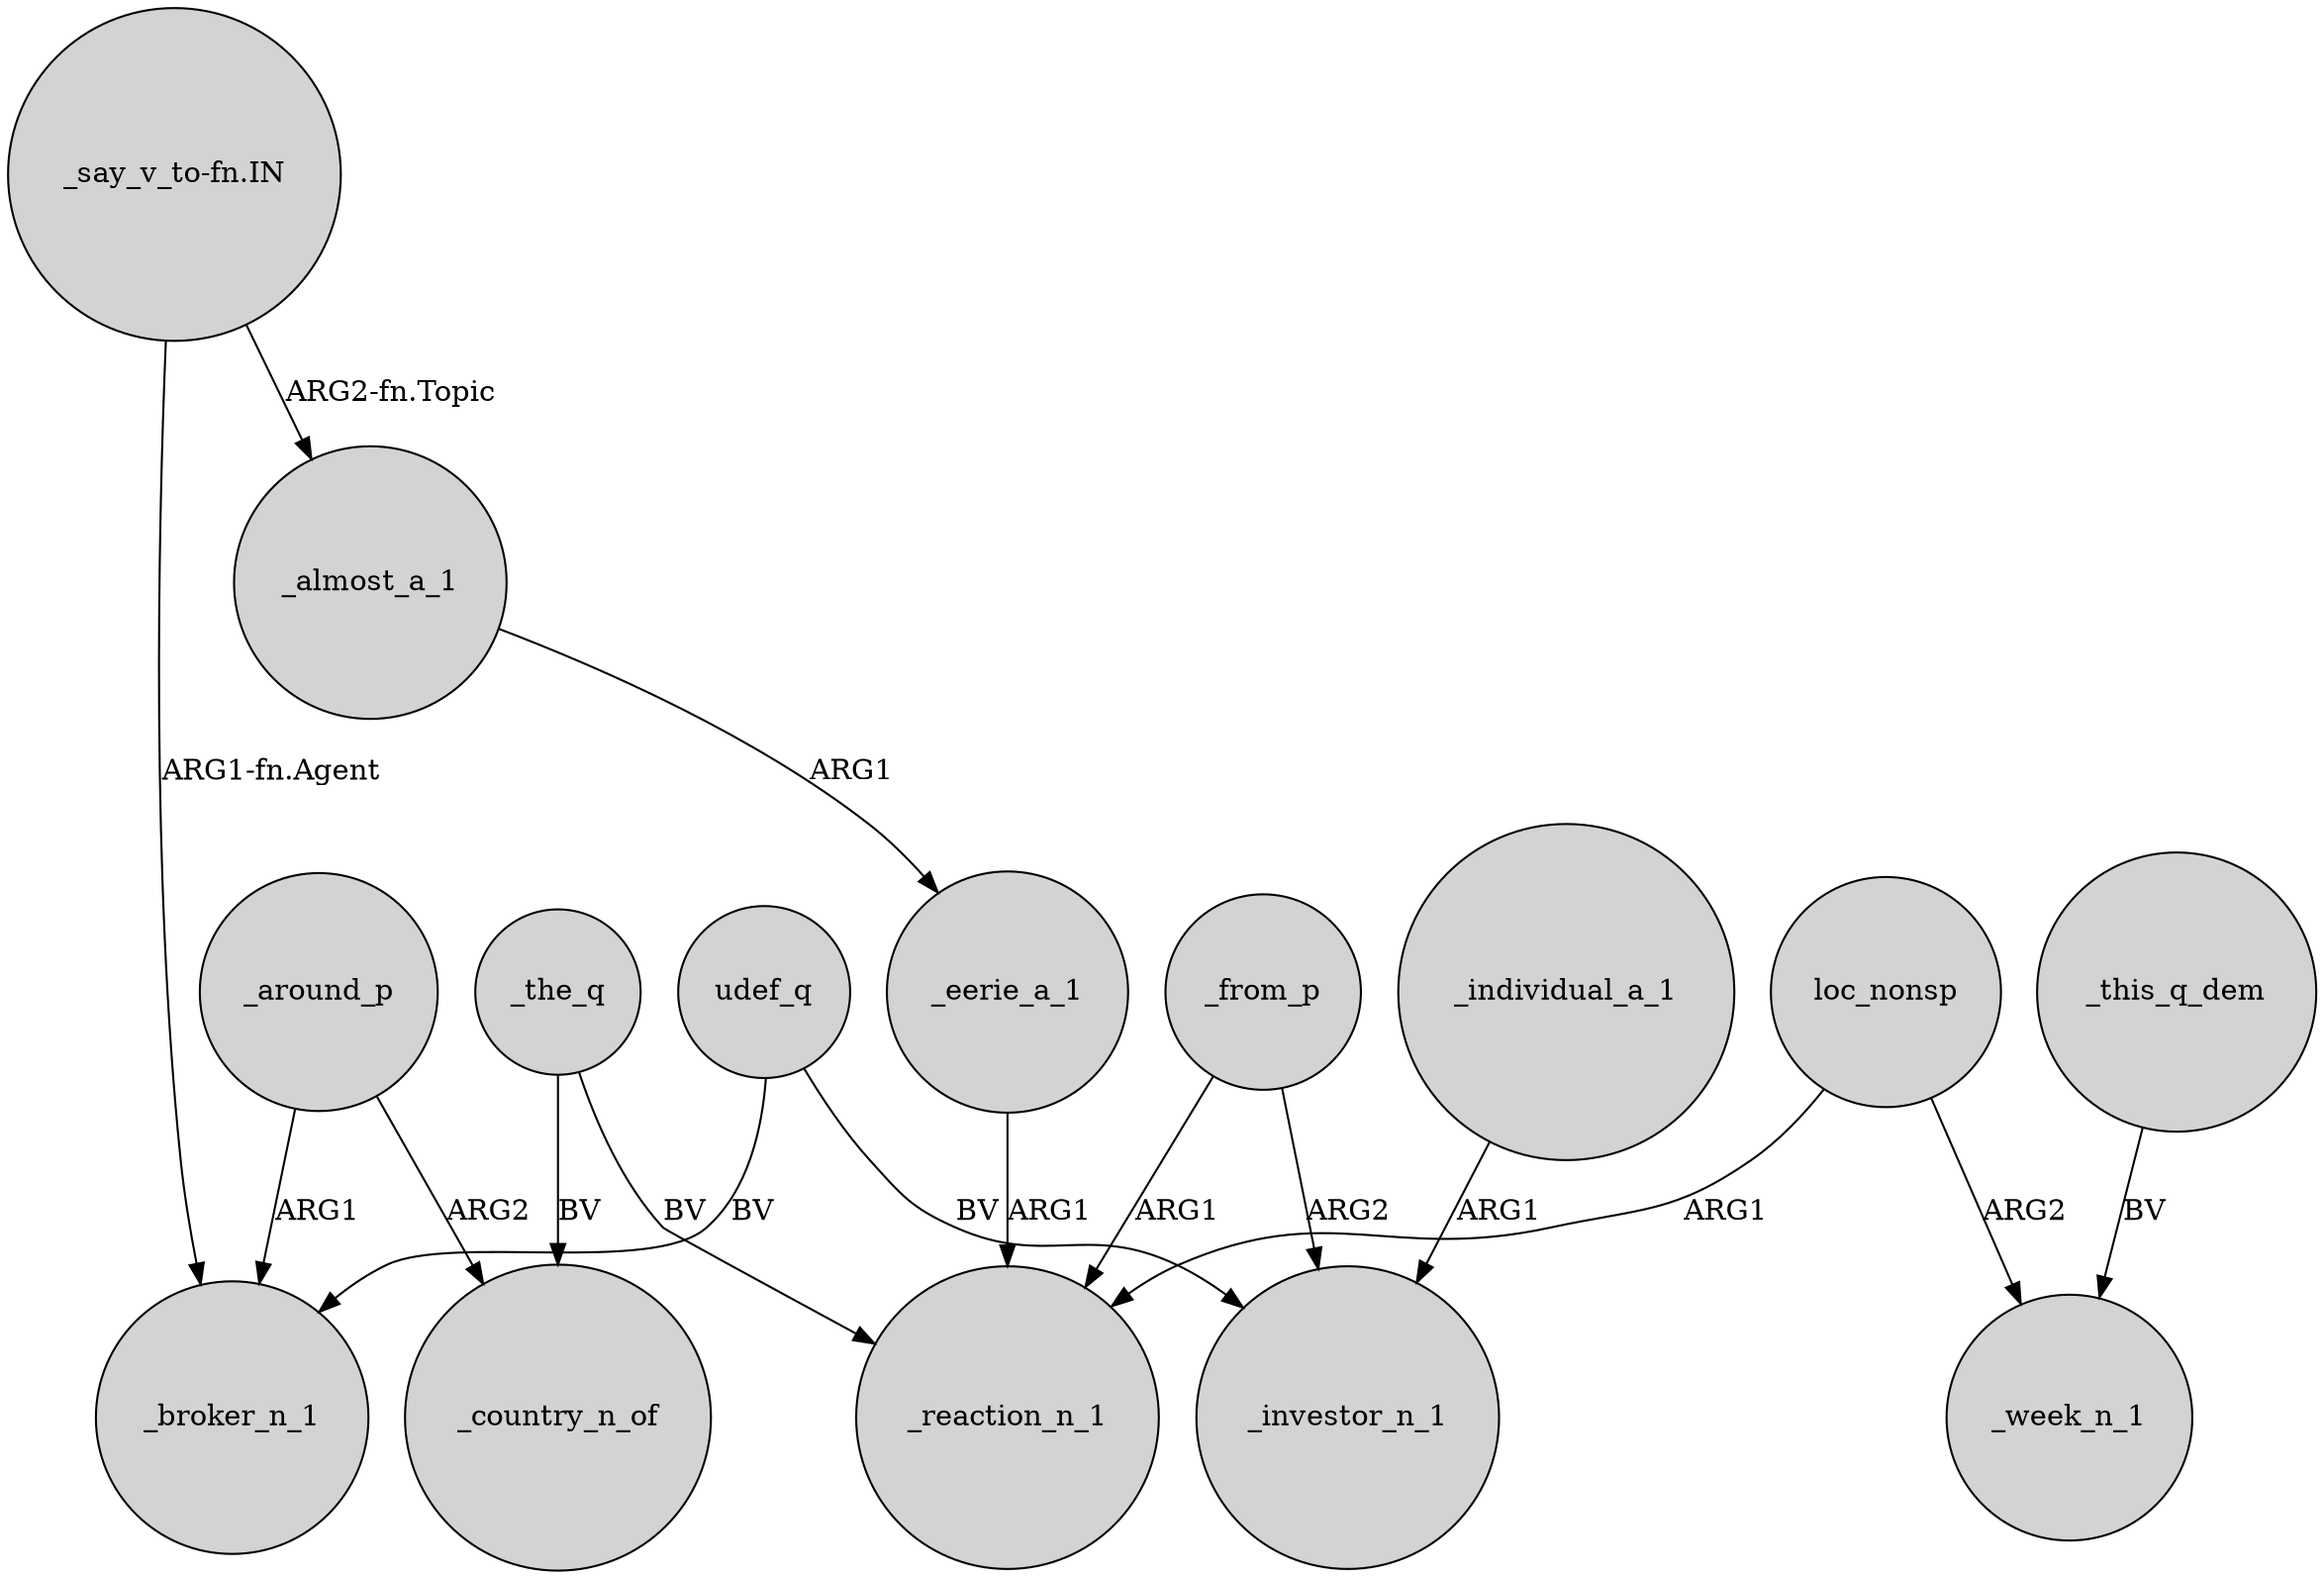 digraph {
	node [shape=circle style=filled]
	_the_q -> _country_n_of [label=BV]
	"_say_v_to-fn.IN" -> _broker_n_1 [label="ARG1-fn.Agent"]
	loc_nonsp -> _week_n_1 [label=ARG2]
	_the_q -> _reaction_n_1 [label=BV]
	_individual_a_1 -> _investor_n_1 [label=ARG1]
	_almost_a_1 -> _eerie_a_1 [label=ARG1]
	"_say_v_to-fn.IN" -> _almost_a_1 [label="ARG2-fn.Topic"]
	_eerie_a_1 -> _reaction_n_1 [label=ARG1]
	udef_q -> _investor_n_1 [label=BV]
	loc_nonsp -> _reaction_n_1 [label=ARG1]
	udef_q -> _broker_n_1 [label=BV]
	_around_p -> _country_n_of [label=ARG2]
	_around_p -> _broker_n_1 [label=ARG1]
	_from_p -> _investor_n_1 [label=ARG2]
	_from_p -> _reaction_n_1 [label=ARG1]
	_this_q_dem -> _week_n_1 [label=BV]
}
